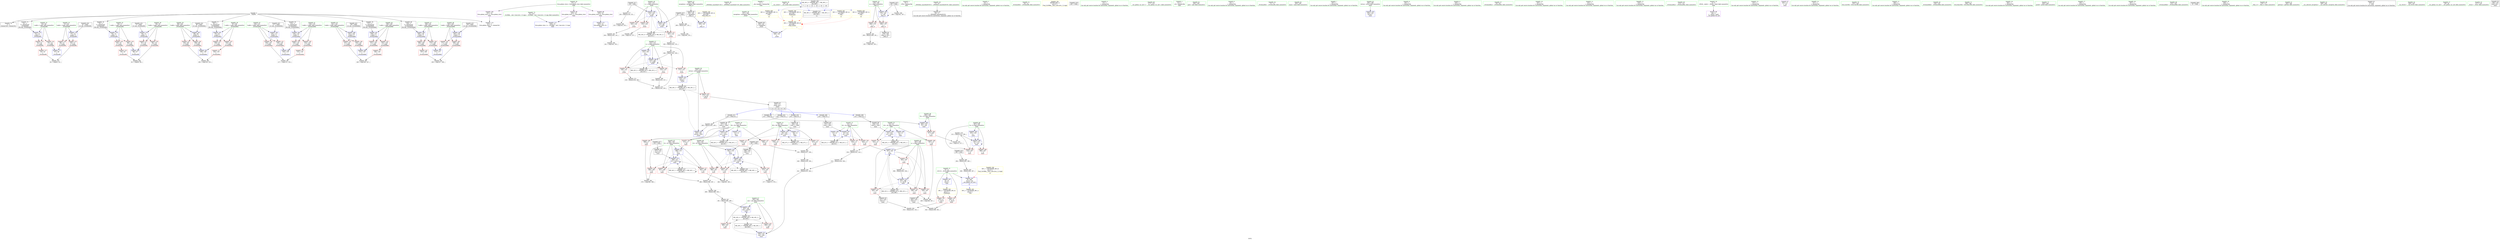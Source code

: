 digraph "SVFG" {
	label="SVFG";

	Node0x55ff04cbbb30 [shape=record,color=grey,label="{NodeID: 0\nNullPtr}"];
	Node0x55ff04cbbb30 -> Node0x55ff04ce1940[style=solid];
	Node0x55ff04cbbb30 -> Node0x55ff04ce1a40[style=solid];
	Node0x55ff04cbbb30 -> Node0x55ff04ce1b10[style=solid];
	Node0x55ff04cbbb30 -> Node0x55ff04ce1be0[style=solid];
	Node0x55ff04cbbb30 -> Node0x55ff04ce1cb0[style=solid];
	Node0x55ff04cbbb30 -> Node0x55ff04ce1d80[style=solid];
	Node0x55ff04cbbb30 -> Node0x55ff04ce1e50[style=solid];
	Node0x55ff04cbbb30 -> Node0x55ff04ce7d10[style=solid];
	Node0x55ff04ceff00 [shape=record,color=grey,label="{NodeID: 277\n230 = Binary(228, 231, )\n}"];
	Node0x55ff04ceff00 -> Node0x55ff04cf1b80[style=solid];
	Node0x55ff04ce2d50 [shape=record,color=blue,label="{NodeID: 194\n200\<--191\n\<--\n_Z4in_cv\n}"];
	Node0x55ff04cdfe80 [shape=record,color=red,label="{NodeID: 111\n376\<--19\n\<--B2\nmain\n}"];
	Node0x55ff04cdfe80 -> Node0x55ff04cf1580[style=solid];
	Node0x55ff04cddfd0 [shape=record,color=green,label="{NodeID: 28\n32\<--33\n_ZNSt8ios_base4InitC1Ev\<--_ZNSt8ios_base4InitC1Ev_field_insensitive\n}"];
	Node0x55ff04cfe0c0 [shape=record,color=black,label="{NodeID: 305\nMR_34V_4 = PHI(MR_34V_6, MR_34V_3, )\npts\{225 \}\n}"];
	Node0x55ff04ce5f50 [shape=record,color=red,label="{NodeID: 139\n172\<--160\n\<--t.addr\n_Z5chmaxRdd\n}"];
	Node0x55ff04ce5f50 -> Node0x55ff04ce2bb0[style=solid];
	Node0x55ff04ce0950 [shape=record,color=green,label="{NodeID: 56\n220\<--221\nretval\<--retval_field_insensitive\n_Z2inv\n}"];
	Node0x55ff04ce0950 -> Node0x55ff04ce6430[style=solid];
	Node0x55ff04ce0950 -> Node0x55ff04ce2fc0[style=solid];
	Node0x55ff04ce0950 -> Node0x55ff04ce3300[style=solid];
	Node0x55ff04d1e160 [shape=record,color=black,label="{NodeID: 416\n329 = PHI(219, )\n}"];
	Node0x55ff04d1e160 -> Node0x55ff04ce27a0[style=solid];
	Node0x55ff04ce7610 [shape=record,color=blue,label="{NodeID: 167\n9\<--10\n_ZL1G\<--\nGlob }"];
	Node0x55ff04ce7610 -> Node0x55ff04d06830[style=dashed];
	Node0x55ff04ce21f0 [shape=record,color=black,label="{NodeID: 84\n200\<--195\n\<--exception\n_Z4in_cv\n}"];
	Node0x55ff04ce21f0 -> Node0x55ff04ce2d50[style=solid];
	Node0x55ff04cda880 [shape=record,color=green,label="{NodeID: 1\n7\<--1\n__dso_handle\<--dummyObj\nGlob }"];
	Node0x55ff04cf0080 [shape=record,color=grey,label="{NodeID: 278\n315 = Binary(314, 260, )\n}"];
	Node0x55ff04cf0080 -> Node0x55ff04ce3710[style=solid];
	Node0x55ff04cf0080 -> Node0x55ff04cf1700[style=solid];
	Node0x55ff04ce2e20 [shape=record,color=blue,label="{NodeID: 195\n222\<--193\nx\<--\n_Z2inv\n}"];
	Node0x55ff04ce2e20 -> Node0x55ff04ce6500[style=dashed];
	Node0x55ff04ce2e20 -> Node0x55ff04ce65d0[style=dashed];
	Node0x55ff04ce2e20 -> Node0x55ff04ce3160[style=dashed];
	Node0x55ff04ce2e20 -> Node0x55ff04cfdbc0[style=dashed];
	Node0x55ff04cdff50 [shape=record,color=red,label="{NodeID: 112\n379\<--19\n\<--B2\nmain\n}"];
	Node0x55ff04cdff50 -> Node0x55ff04ceaf70[style=solid];
	Node0x55ff04cde0d0 [shape=record,color=green,label="{NodeID: 29\n38\<--39\n__cxa_atexit\<--__cxa_atexit_field_insensitive\n}"];
	Node0x55ff04cfe5c0 [shape=record,color=black,label="{NodeID: 306\nMR_36V_4 = PHI(MR_36V_1, MR_36V_2, )\npts\{248 \}\n|{<s0>7|<s1>12|<s2>13|<s3>14|<s4>15|<s5>16}}"];
	Node0x55ff04cfe5c0:s0 -> Node0x55ff04cfe5c0[style=dashed,color=blue];
	Node0x55ff04cfe5c0:s1 -> Node0x55ff04d016c0[style=dashed,color=blue];
	Node0x55ff04cfe5c0:s2 -> Node0x55ff04ce9e20[style=dashed,color=blue];
	Node0x55ff04cfe5c0:s3 -> Node0x55ff04ce9f80[style=dashed,color=blue];
	Node0x55ff04cfe5c0:s4 -> Node0x55ff04cea240[style=dashed,color=blue];
	Node0x55ff04cfe5c0:s5 -> Node0x55ff04d016c0[style=dashed,color=blue];
	Node0x55ff04ce6020 [shape=record,color=red,label="{NodeID: 140\n168\<--162\n\<--f.addr\n_Z5chmaxRdd\n}"];
	Node0x55ff04ce6020 -> Node0x55ff04cf0c80[style=solid];
	Node0x55ff04ce0a20 [shape=record,color=green,label="{NodeID: 57\n222\<--223\nx\<--x_field_insensitive\n_Z2inv\n}"];
	Node0x55ff04ce0a20 -> Node0x55ff04ce6500[style=solid];
	Node0x55ff04ce0a20 -> Node0x55ff04ce65d0[style=solid];
	Node0x55ff04ce0a20 -> Node0x55ff04ce66a0[style=solid];
	Node0x55ff04ce0a20 -> Node0x55ff04ce2e20[style=solid];
	Node0x55ff04ce0a20 -> Node0x55ff04ce3160[style=solid];
	Node0x55ff04d1e2a0 [shape=record,color=black,label="{NodeID: 417\n354 = PHI()\n}"];
	Node0x55ff04d1e2a0 -> Node0x55ff04ce2940[style=solid];
	Node0x55ff04ce7710 [shape=record,color=blue,label="{NodeID: 168\n12\<--13\nA1\<--\nGlob }"];
	Node0x55ff04ce7710 -> Node0x55ff04d006d0[style=dashed];
	Node0x55ff04ce22c0 [shape=record,color=black,label="{NodeID: 85\n178\<--208\n_Z4in_cv_ret\<--\n_Z4in_cv\n}"];
	Node0x55ff04cceb90 [shape=record,color=green,label="{NodeID: 2\n8\<--1\n_ZTIi\<--dummyObj\nGlob }"];
	Node0x55ff04cf0200 [shape=record,color=grey,label="{NodeID: 279\n388 = Binary(386, 387, )\n}"];
	Node0x55ff04cf0200 -> Node0x55ff04ce4080[style=solid];
	Node0x55ff04ce2ef0 [shape=record,color=blue,label="{NodeID: 196\n224\<--228\nc\<--call\n_Z2inv\n}"];
	Node0x55ff04ce2ef0 -> Node0x55ff04ce6770[style=dashed];
	Node0x55ff04ce2ef0 -> Node0x55ff04ce6840[style=dashed];
	Node0x55ff04ce2ef0 -> Node0x55ff04ce6910[style=dashed];
	Node0x55ff04ce2ef0 -> Node0x55ff04ce2ef0[style=dashed];
	Node0x55ff04ce2ef0 -> Node0x55ff04ce3230[style=dashed];
	Node0x55ff04ce2ef0 -> Node0x55ff04cfe0c0[style=dashed];
	Node0x55ff04ce0020 [shape=record,color=red,label="{NodeID: 113\n61\<--55\n\<--t.addr\n_Z5chminRii\n}"];
	Node0x55ff04ce0020 -> Node0x55ff04ce4d70[style=solid];
	Node0x55ff04cde1d0 [shape=record,color=green,label="{NodeID: 30\n37\<--43\n_ZNSt8ios_base4InitD1Ev\<--_ZNSt8ios_base4InitD1Ev_field_insensitive\n}"];
	Node0x55ff04cde1d0 -> Node0x55ff04ce2020[style=solid];
	Node0x55ff04ce60f0 [shape=record,color=red,label="{NodeID: 141\n171\<--162\n\<--f.addr\n_Z5chmaxRdd\n}"];
	Node0x55ff04ce60f0 -> Node0x55ff04ce2bb0[style=solid];
	Node0x55ff04ce0af0 [shape=record,color=green,label="{NodeID: 58\n224\<--225\nc\<--c_field_insensitive\n_Z2inv\n}"];
	Node0x55ff04ce0af0 -> Node0x55ff04ce6770[style=solid];
	Node0x55ff04ce0af0 -> Node0x55ff04ce6840[style=solid];
	Node0x55ff04ce0af0 -> Node0x55ff04ce6910[style=solid];
	Node0x55ff04ce0af0 -> Node0x55ff04ce2ef0[style=solid];
	Node0x55ff04ce0af0 -> Node0x55ff04ce3230[style=solid];
	Node0x55ff04d1e370 [shape=record,color=black,label="{NodeID: 418\n363 = PHI()\n}"];
	Node0x55ff04d1e370 -> Node0x55ff04ce2ae0[style=solid];
	Node0x55ff04ce7810 [shape=record,color=blue,label="{NodeID: 169\n15\<--13\nA2\<--\nGlob }"];
	Node0x55ff04ce7810 -> Node0x55ff04d007c0[style=dashed];
	Node0x55ff04ce2390 [shape=record,color=black,label="{NodeID: 86\n249\<--247\n\<--exception\n_Z2inv\n}"];
	Node0x55ff04ce2390 -> Node0x55ff04ce3090[style=solid];
	Node0x55ff04cce2c0 [shape=record,color=green,label="{NodeID: 3\n10\<--1\n\<--dummyObj\nCan only get source location for instruction, argument, global var or function.}"];
	Node0x55ff04cf0380 [shape=record,color=grey,label="{NodeID: 280\n284 = Binary(285, 280, )\n}"];
	Node0x55ff04cf0380 -> Node0x55ff04cf0680[style=solid];
	Node0x55ff04ce2fc0 [shape=record,color=blue,label="{NodeID: 197\n220\<--240\nretval\<--sub3\n_Z2inv\n}"];
	Node0x55ff04ce2fc0 -> Node0x55ff04cfd6c0[style=dashed];
	Node0x55ff04ce00f0 [shape=record,color=red,label="{NodeID: 114\n67\<--55\n\<--t.addr\n_Z5chminRii\n}"];
	Node0x55ff04ce00f0 -> Node0x55ff04ce7fb0[style=solid];
	Node0x55ff04cde2d0 [shape=record,color=green,label="{NodeID: 31\n50\<--51\n_Z5chminRii\<--_Z5chminRii_field_insensitive\n}"];
	Node0x55ff04ce9260 [shape=record,color=yellow,style=double,label="{NodeID: 391\nRETMU(38V_2)\npts\{11 \}\nFun[_GLOBAL__sub_I_hos.lyric_2_0.cpp]}"];
	Node0x55ff04ce61c0 [shape=record,color=red,label="{NodeID: 142\n167\<--166\n\<--\n_Z5chmaxRdd\n}"];
	Node0x55ff04ce61c0 -> Node0x55ff04cf0c80[style=solid];
	Node0x55ff04ce0bc0 [shape=record,color=green,label="{NodeID: 59\n247\<--248\nexception\<--exception_field_insensitive\n_Z2inv\n}"];
	Node0x55ff04ce0bc0 -> Node0x55ff04ce2390[style=solid];
	Node0x55ff04d1e440 [shape=record,color=black,label="{NodeID: 419\n402 = PHI()\n}"];
	Node0x55ff04ce7910 [shape=record,color=blue,label="{NodeID: 170\n17\<--13\nB1\<--\nGlob }"];
	Node0x55ff04ce7910 -> Node0x55ff04d00cc0[style=dashed];
	Node0x55ff04ce2460 [shape=record,color=black,label="{NodeID: 87\n219\<--275\n_Z2inv_ret\<--\n_Z2inv\n|{<s0>7|<s1>12|<s2>13|<s3>14|<s4>15|<s5>16}}"];
	Node0x55ff04ce2460:s0 -> Node0x55ff04d1dce0[style=solid,color=blue];
	Node0x55ff04ce2460:s1 -> Node0x55ff04d1d6b0[style=solid,color=blue];
	Node0x55ff04ce2460:s2 -> Node0x55ff04d1d8a0[style=solid,color=blue];
	Node0x55ff04ce2460:s3 -> Node0x55ff04d1d9a0[style=solid,color=blue];
	Node0x55ff04ce2460:s4 -> Node0x55ff04d1dff0[style=solid,color=blue];
	Node0x55ff04ce2460:s5 -> Node0x55ff04d1e160[style=solid,color=blue];
	Node0x55ff04cd3340 [shape=record,color=green,label="{NodeID: 4\n13\<--1\n\<--dummyObj\nCan only get source location for instruction, argument, global var or function.}"];
	Node0x55ff04cf0500 [shape=record,color=grey,label="{NodeID: 281\n362 = Binary(360, 361, )\n}"];
	Node0x55ff04ce3090 [shape=record,color=blue,label="{NodeID: 198\n249\<--191\n\<--\n_Z2inv\n}"];
	Node0x55ff04ce4bd0 [shape=record,color=red,label="{NodeID: 115\n63\<--57\n\<--f.addr\n_Z5chminRii\n}"];
	Node0x55ff04ce4bd0 -> Node0x55ff04cf0e00[style=solid];
	Node0x55ff04cde3d0 [shape=record,color=green,label="{NodeID: 32\n55\<--56\nt.addr\<--t.addr_field_insensitive\n_Z5chminRii\n}"];
	Node0x55ff04cde3d0 -> Node0x55ff04ce0020[style=solid];
	Node0x55ff04cde3d0 -> Node0x55ff04ce00f0[style=solid];
	Node0x55ff04cde3d0 -> Node0x55ff04ce7e10[style=solid];
	Node0x55ff04ce6290 [shape=record,color=red,label="{NodeID: 143\n189\<--179\n\<--c\n_Z4in_cv\n}"];
	Node0x55ff04ce6290 -> Node0x55ff04cf0800[style=solid];
	Node0x55ff04ce0c90 [shape=record,color=green,label="{NodeID: 60\n277\<--278\n__cxx_global_var_init.1\<--__cxx_global_var_init.1_field_insensitive\n}"];
	Node0x55ff04d1e510 [shape=record,color=black,label="{NodeID: 420\n54 = PHI()\n1st arg _Z5chminRii }"];
	Node0x55ff04d1e510 -> Node0x55ff04ce7ee0[style=solid];
	Node0x55ff04ce7a10 [shape=record,color=blue,label="{NodeID: 171\n19\<--13\nB2\<--\nGlob }"];
	Node0x55ff04ce7a10 -> Node0x55ff04d011c0[style=dashed];
	Node0x55ff04ce2530 [shape=record,color=black,label="{NodeID: 88\n321\<--320\nconv\<--call1\nmain\n}"];
	Node0x55ff04ce2530 -> Node0x55ff04ce37e0[style=solid];
	Node0x55ff04cd33d0 [shape=record,color=green,label="{NodeID: 5\n21\<--1\n.str\<--dummyObj\nGlob }"];
	Node0x55ff04cf0680 [shape=record,color=grey,label="{NodeID: 282\n286 = Binary(284, 287, )\n}"];
	Node0x55ff04cf0680 -> Node0x55ff04ce33d0[style=solid];
	Node0x55ff04ce3160 [shape=record,color=blue,label="{NodeID: 199\n222\<--264\nx\<--add8\n_Z2inv\n}"];
	Node0x55ff04ce3160 -> Node0x55ff04ce6500[style=dashed];
	Node0x55ff04ce3160 -> Node0x55ff04ce65d0[style=dashed];
	Node0x55ff04ce3160 -> Node0x55ff04ce66a0[style=dashed];
	Node0x55ff04ce3160 -> Node0x55ff04ce3160[style=dashed];
	Node0x55ff04ce3160 -> Node0x55ff04cfdbc0[style=dashed];
	Node0x55ff04ce4ca0 [shape=record,color=red,label="{NodeID: 116\n66\<--57\n\<--f.addr\n_Z5chminRii\n}"];
	Node0x55ff04ce4ca0 -> Node0x55ff04ce7fb0[style=solid];
	Node0x55ff04cde4a0 [shape=record,color=green,label="{NodeID: 33\n57\<--58\nf.addr\<--f.addr_field_insensitive\n_Z5chminRii\n}"];
	Node0x55ff04cde4a0 -> Node0x55ff04ce4bd0[style=solid];
	Node0x55ff04cde4a0 -> Node0x55ff04ce4ca0[style=solid];
	Node0x55ff04cde4a0 -> Node0x55ff04ce7ee0[style=solid];
	Node0x55ff04ce6360 [shape=record,color=red,label="{NodeID: 144\n208\<--179\n\<--c\n_Z4in_cv\n}"];
	Node0x55ff04ce6360 -> Node0x55ff04ce22c0[style=solid];
	Node0x55ff04ce0d90 [shape=record,color=green,label="{NodeID: 61\n282\<--283\nsqrt\<--sqrt_field_insensitive\n}"];
	Node0x55ff04d1e610 [shape=record,color=black,label="{NodeID: 421\n138 = PHI()\n1st arg _Z5chminRdd }"];
	Node0x55ff04d1e610 -> Node0x55ff04ce88a0[style=solid];
	Node0x55ff04ce7b10 [shape=record,color=blue,label="{NodeID: 172\n419\<--24\nllvm.global_ctors_0\<--\nGlob }"];
	Node0x55ff04ce2600 [shape=record,color=black,label="{NodeID: 89\n324\<--323\nconv3\<--call2\nmain\n}"];
	Node0x55ff04ce2600 -> Node0x55ff04ce38b0[style=solid];
	Node0x55ff04ccf110 [shape=record,color=green,label="{NodeID: 6\n24\<--1\n\<--dummyObj\nCan only get source location for instruction, argument, global var or function.}"];
	Node0x55ff04cf0800 [shape=record,color=grey,label="{NodeID: 283\n190 = Binary(189, 191, )\n}"];
	Node0x55ff04cf0800 -> Node0x55ff04cf2180[style=solid];
	Node0x55ff04ce3230 [shape=record,color=blue,label="{NodeID: 200\n224\<--267\nc\<--call9\n_Z2inv\n}"];
	Node0x55ff04ce3230 -> Node0x55ff04ce6910[style=dashed];
	Node0x55ff04ce3230 -> Node0x55ff04ce3230[style=dashed];
	Node0x55ff04ce3230 -> Node0x55ff04cfe0c0[style=dashed];
	Node0x55ff04ce4d70 [shape=record,color=red,label="{NodeID: 117\n62\<--61\n\<--\n_Z5chminRii\n}"];
	Node0x55ff04ce4d70 -> Node0x55ff04cf0e00[style=solid];
	Node0x55ff04cde570 [shape=record,color=green,label="{NodeID: 34\n71\<--72\n_Z5chmaxRii\<--_Z5chmaxRii_field_insensitive\n}"];
	Node0x55ff04d006d0 [shape=record,color=black,label="{NodeID: 311\nMR_41V_2 = PHI(MR_41V_3, MR_41V_1, )\npts\{14 \}\n}"];
	Node0x55ff04d006d0 -> Node0x55ff04ce37e0[style=dashed];
	Node0x55ff04ce6430 [shape=record,color=red,label="{NodeID: 145\n275\<--220\n\<--retval\n_Z2inv\n}"];
	Node0x55ff04ce6430 -> Node0x55ff04ce2460[style=solid];
	Node0x55ff04ce0e90 [shape=record,color=green,label="{NodeID: 62\n292\<--293\nmain\<--main_field_insensitive\n}"];
	Node0x55ff04d1e830 [shape=record,color=black,label="{NodeID: 422\n159 = PHI()\n1st arg _Z5chmaxRdd }"];
	Node0x55ff04d1e830 -> Node0x55ff04ce8b10[style=solid];
	Node0x55ff04ce7c10 [shape=record,color=blue,label="{NodeID: 173\n420\<--25\nllvm.global_ctors_1\<--_GLOBAL__sub_I_hos.lyric_2_0.cpp\nGlob }"];
	Node0x55ff04ce26d0 [shape=record,color=black,label="{NodeID: 90\n327\<--326\nconv5\<--call4\nmain\n}"];
	Node0x55ff04ce26d0 -> Node0x55ff04ce3980[style=solid];
	Node0x55ff04ccf1a0 [shape=record,color=green,label="{NodeID: 7\n187\<--1\n\<--dummyObj\nCan only get source location for instruction, argument, global var or function.}"];
	Node0x55ff04cf0980 [shape=record,color=grey,label="{NodeID: 284\n245 = cmp(244, 193, )\n}"];
	Node0x55ff04ce3300 [shape=record,color=blue,label="{NodeID: 201\n220\<--272\nretval\<--\n_Z2inv\n}"];
	Node0x55ff04ce3300 -> Node0x55ff04cfd6c0[style=dashed];
	Node0x55ff04ce4e40 [shape=record,color=red,label="{NodeID: 118\n82\<--76\n\<--t.addr\n_Z5chmaxRii\n}"];
	Node0x55ff04ce4e40 -> Node0x55ff04ce5180[style=solid];
	Node0x55ff04cde670 [shape=record,color=green,label="{NodeID: 35\n76\<--77\nt.addr\<--t.addr_field_insensitive\n_Z5chmaxRii\n}"];
	Node0x55ff04cde670 -> Node0x55ff04ce4e40[style=solid];
	Node0x55ff04cde670 -> Node0x55ff04ce4f10[style=solid];
	Node0x55ff04cde670 -> Node0x55ff04ce8080[style=solid];
	Node0x55ff04d007c0 [shape=record,color=black,label="{NodeID: 312\nMR_43V_2 = PHI(MR_43V_3, MR_43V_1, )\npts\{16 \}\n}"];
	Node0x55ff04d007c0 -> Node0x55ff04ce38b0[style=dashed];
	Node0x55ff04ce6500 [shape=record,color=red,label="{NodeID: 146\n255\<--222\n\<--x\n_Z2inv\n}"];
	Node0x55ff04ce6500 -> Node0x55ff04ce4200[style=solid];
	Node0x55ff04ce0f90 [shape=record,color=green,label="{NodeID: 63\n295\<--296\nretval\<--retval_field_insensitive\nmain\n}"];
	Node0x55ff04ce0f90 -> Node0x55ff04ce34a0[style=solid];
	Node0x55ff04d1e900 [shape=record,color=black,label="{NodeID: 423\n117 = PHI()\n1st arg _Z5chmaxRxx }"];
	Node0x55ff04d1e900 -> Node0x55ff04ce8630[style=solid];
	Node0x55ff04ce7d10 [shape=record,color=blue, style = dotted,label="{NodeID: 174\n421\<--3\nllvm.global_ctors_2\<--dummyVal\nGlob }"];
	Node0x55ff04ce27a0 [shape=record,color=black,label="{NodeID: 91\n330\<--329\nconv7\<--call6\nmain\n}"];
	Node0x55ff04ce27a0 -> Node0x55ff04ce3a50[style=solid];
	Node0x55ff04cdca40 [shape=record,color=green,label="{NodeID: 8\n191\<--1\n\<--dummyObj\nCan only get source location for instruction, argument, global var or function.}"];
	Node0x55ff04cf0b00 [shape=record,color=grey,label="{NodeID: 285\n148 = cmp(146, 147, )\n}"];
	Node0x55ff04ce33d0 [shape=record,color=blue,label="{NodeID: 202\n9\<--286\n_ZL1G\<--div\n__cxx_global_var_init.1\n|{<s0>21}}"];
	Node0x55ff04ce33d0:s0 -> Node0x55ff04cea500[style=dashed,color=blue];
	Node0x55ff04ce4f10 [shape=record,color=red,label="{NodeID: 119\n88\<--76\n\<--t.addr\n_Z5chmaxRii\n}"];
	Node0x55ff04ce4f10 -> Node0x55ff04ce8220[style=solid];
	Node0x55ff04cde740 [shape=record,color=green,label="{NodeID: 36\n78\<--79\nf.addr\<--f.addr_field_insensitive\n_Z5chmaxRii\n}"];
	Node0x55ff04cde740 -> Node0x55ff04ce4fe0[style=solid];
	Node0x55ff04cde740 -> Node0x55ff04ce50b0[style=solid];
	Node0x55ff04cde740 -> Node0x55ff04ce8150[style=solid];
	Node0x55ff04d00cc0 [shape=record,color=black,label="{NodeID: 313\nMR_45V_2 = PHI(MR_45V_3, MR_45V_1, )\npts\{18 \}\n}"];
	Node0x55ff04d00cc0 -> Node0x55ff04ce3980[style=dashed];
	Node0x55ff04ce65d0 [shape=record,color=red,label="{NodeID: 147\n258\<--222\n\<--x\n_Z2inv\n}"];
	Node0x55ff04ce65d0 -> Node0x55ff04ce4800[style=solid];
	Node0x55ff04ce1060 [shape=record,color=green,label="{NodeID: 64\n297\<--298\na\<--a_field_insensitive\nmain\n}"];
	Node0x55ff04ce1060 -> Node0x55ff04ce69e0[style=solid];
	Node0x55ff04ce1060 -> Node0x55ff04ce6ab0[style=solid];
	Node0x55ff04ce1060 -> Node0x55ff04ce6b80[style=solid];
	Node0x55ff04ce1060 -> Node0x55ff04ce6c50[style=solid];
	Node0x55ff04ce1060 -> Node0x55ff04ceac30[style=solid];
	Node0x55ff04ce1060 -> Node0x55ff04ceb110[style=solid];
	Node0x55ff04d1ea00 [shape=record,color=black,label="{NodeID: 424\n96 = PHI()\n1st arg _Z5chminRxx }"];
	Node0x55ff04d1ea00 -> Node0x55ff04ce83c0[style=solid];
	Node0x55ff04ce7e10 [shape=record,color=blue,label="{NodeID: 175\n55\<--53\nt.addr\<--t\n_Z5chminRii\n}"];
	Node0x55ff04ce7e10 -> Node0x55ff04ce0020[style=dashed];
	Node0x55ff04ce7e10 -> Node0x55ff04ce00f0[style=dashed];
	Node0x55ff04ce2870 [shape=record,color=black,label="{NodeID: 92\n351\<--350\nconv13\<--\nmain\n}"];
	Node0x55ff04ce2870 -> Node0x55ff04ce3c00[style=solid];
	Node0x55ff04cdcad0 [shape=record,color=green,label="{NodeID: 9\n193\<--1\n\<--dummyObj\nCan only get source location for instruction, argument, global var or function.}"];
	Node0x55ff04cf0c80 [shape=record,color=grey,label="{NodeID: 286\n169 = cmp(167, 168, )\n}"];
	Node0x55ff04ce34a0 [shape=record,color=blue,label="{NodeID: 203\n295\<--193\nretval\<--\nmain\n}"];
	Node0x55ff04ce4fe0 [shape=record,color=red,label="{NodeID: 120\n84\<--78\n\<--f.addr\n_Z5chmaxRii\n}"];
	Node0x55ff04ce4fe0 -> Node0x55ff04cf0f80[style=solid];
	Node0x55ff04cde810 [shape=record,color=green,label="{NodeID: 37\n92\<--93\n_Z5chminRxx\<--_Z5chminRxx_field_insensitive\n}"];
	Node0x55ff04d011c0 [shape=record,color=black,label="{NodeID: 314\nMR_47V_2 = PHI(MR_47V_3, MR_47V_1, )\npts\{20 \}\n}"];
	Node0x55ff04d011c0 -> Node0x55ff04ce3a50[style=dashed];
	Node0x55ff04ce66a0 [shape=record,color=red,label="{NodeID: 148\n272\<--222\n\<--x\n_Z2inv\n}"];
	Node0x55ff04ce66a0 -> Node0x55ff04ce3300[style=solid];
	Node0x55ff04ce1130 [shape=record,color=green,label="{NodeID: 65\n299\<--300\nb1\<--b1_field_insensitive\nmain\n}"];
	Node0x55ff04ce1130 -> Node0x55ff04ce6d20[style=solid];
	Node0x55ff04ce1130 -> Node0x55ff04ce6df0[style=solid];
	Node0x55ff04ce1130 -> Node0x55ff04ce6ec0[style=solid];
	Node0x55ff04ce1130 -> Node0x55ff04cead00[style=solid];
	Node0x55ff04ce1130 -> Node0x55ff04ceaea0[style=solid];
	Node0x55ff04d1eb00 [shape=record,color=black,label="{NodeID: 425\n75 = PHI()\n1st arg _Z5chmaxRii }"];
	Node0x55ff04d1eb00 -> Node0x55ff04ce8150[style=solid];
	Node0x55ff04ce7ee0 [shape=record,color=blue,label="{NodeID: 176\n57\<--54\nf.addr\<--f\n_Z5chminRii\n}"];
	Node0x55ff04ce7ee0 -> Node0x55ff04ce4bd0[style=dashed];
	Node0x55ff04ce7ee0 -> Node0x55ff04ce4ca0[style=dashed];
	Node0x55ff04ce2940 [shape=record,color=black,label="{NodeID: 93\n357\<--354\nconv14\<--\nmain\n}"];
	Node0x55ff04ce2940 -> Node0x55ff04cead00[style=solid];
	Node0x55ff04cdcb60 [shape=record,color=green,label="{NodeID: 10\n197\<--1\n\<--dummyObj\nCan only get source location for instruction, argument, global var or function.}"];
	Node0x55ff04cf0e00 [shape=record,color=grey,label="{NodeID: 287\n64 = cmp(62, 63, )\n}"];
	Node0x55ff04ce3570 [shape=record,color=blue,label="{NodeID: 204\n305\<--310\nTC\<--call\nmain\n}"];
	Node0x55ff04ce3570 -> Node0x55ff04ce73a0[style=dashed];
	Node0x55ff04ce50b0 [shape=record,color=red,label="{NodeID: 121\n87\<--78\n\<--f.addr\n_Z5chmaxRii\n}"];
	Node0x55ff04ce50b0 -> Node0x55ff04ce8220[style=solid];
	Node0x55ff04cde910 [shape=record,color=green,label="{NodeID: 38\n97\<--98\nt.addr\<--t.addr_field_insensitive\n_Z5chminRxx\n}"];
	Node0x55ff04cde910 -> Node0x55ff04ce5250[style=solid];
	Node0x55ff04cde910 -> Node0x55ff04ce5320[style=solid];
	Node0x55ff04cde910 -> Node0x55ff04ce82f0[style=solid];
	Node0x55ff04d016c0 [shape=record,color=black,label="{NodeID: 315\nMR_36V_3 = PHI(MR_36V_7, MR_36V_2, )\npts\{248 \}\n|{<s0>13}}"];
	Node0x55ff04d016c0:s0 -> Node0x55ff04d05da0[style=dashed,color=red];
	Node0x55ff04ce6770 [shape=record,color=red,label="{NodeID: 149\n235\<--224\n\<--c\n_Z2inv\n}"];
	Node0x55ff04ce6770 -> Node0x55ff04cf1a00[style=solid];
	Node0x55ff04ce1200 [shape=record,color=green,label="{NodeID: 66\n301\<--302\nb2\<--b2_field_insensitive\nmain\n}"];
	Node0x55ff04ce1200 -> Node0x55ff04ce6f90[style=solid];
	Node0x55ff04ce1200 -> Node0x55ff04ce7060[style=solid];
	Node0x55ff04ce1200 -> Node0x55ff04ce7130[style=solid];
	Node0x55ff04ce1200 -> Node0x55ff04ceadd0[style=solid];
	Node0x55ff04ce1200 -> Node0x55ff04ceaf70[style=solid];
	Node0x55ff04d06830 [shape=record,color=yellow,style=double,label="{NodeID: 343\n38V_1 = ENCHI(MR_38V_0)\npts\{11 \}\nFun[main]}"];
	Node0x55ff04d06830 -> Node0x55ff04cdf660[style=dashed];
	Node0x55ff04d06830 -> Node0x55ff04cdf730[style=dashed];
	Node0x55ff04ced570 [shape=record,color=grey,label="{NodeID: 260\n240 = Binary(193, 239, )\n}"];
	Node0x55ff04ced570 -> Node0x55ff04ce2fc0[style=solid];
	Node0x55ff04ce7fb0 [shape=record,color=blue,label="{NodeID: 177\n67\<--66\n\<--\n_Z5chminRii\n}"];
	Node0x55ff04ce2a10 [shape=record,color=black,label="{NodeID: 94\n360\<--359\nconv15\<--\nmain\n}"];
	Node0x55ff04ce2a10 -> Node0x55ff04cf0500[style=solid];
	Node0x55ff04cdd430 [shape=record,color=green,label="{NodeID: 11\n231\<--1\n\<--dummyObj\nCan only get source location for instruction, argument, global var or function.}"];
	Node0x55ff04cf0f80 [shape=record,color=grey,label="{NodeID: 288\n85 = cmp(83, 84, )\n}"];
	Node0x55ff04ce3640 [shape=record,color=blue,label="{NodeID: 205\n307\<--193\ntc\<--\nmain\n}"];
	Node0x55ff04ce3640 -> Node0x55ff04ce7470[style=dashed];
	Node0x55ff04ce3640 -> Node0x55ff04ce3710[style=dashed];
	Node0x55ff04ce5180 [shape=record,color=red,label="{NodeID: 122\n83\<--82\n\<--\n_Z5chmaxRii\n}"];
	Node0x55ff04ce5180 -> Node0x55ff04cf0f80[style=solid];
	Node0x55ff04cde9e0 [shape=record,color=green,label="{NodeID: 39\n99\<--100\nf.addr\<--f.addr_field_insensitive\n_Z5chminRxx\n}"];
	Node0x55ff04cde9e0 -> Node0x55ff04ce53f0[style=solid];
	Node0x55ff04cde9e0 -> Node0x55ff04ce54c0[style=solid];
	Node0x55ff04cde9e0 -> Node0x55ff04ce83c0[style=solid];
	Node0x55ff04d01bc0 [shape=record,color=black,label="{NodeID: 316\nMR_52V_2 = PHI(MR_52V_4, MR_52V_1, )\npts\{298 \}\n}"];
	Node0x55ff04d01bc0 -> Node0x55ff04ceac30[style=dashed];
	Node0x55ff04ce6840 [shape=record,color=red,label="{NodeID: 150\n243\<--224\n\<--c\n_Z2inv\n}"];
	Node0x55ff04ce6840 -> Node0x55ff04ced6f0[style=solid];
	Node0x55ff04ce12d0 [shape=record,color=green,label="{NodeID: 67\n303\<--304\nans\<--ans_field_insensitive\nmain\n}"];
	Node0x55ff04ce12d0 -> Node0x55ff04ce7200[style=solid];
	Node0x55ff04ce12d0 -> Node0x55ff04ce72d0[style=solid];
	Node0x55ff04ce12d0 -> Node0x55ff04ce3b20[style=solid];
	Node0x55ff04ce12d0 -> Node0x55ff04ceb040[style=solid];
	Node0x55ff04ced6f0 [shape=record,color=grey,label="{NodeID: 261\n244 = Binary(243, 191, )\n}"];
	Node0x55ff04ced6f0 -> Node0x55ff04cf0980[style=solid];
	Node0x55ff04ce8080 [shape=record,color=blue,label="{NodeID: 178\n76\<--74\nt.addr\<--t\n_Z5chmaxRii\n}"];
	Node0x55ff04ce8080 -> Node0x55ff04ce4e40[style=dashed];
	Node0x55ff04ce8080 -> Node0x55ff04ce4f10[style=dashed];
	Node0x55ff04ce2ae0 [shape=record,color=black,label="{NodeID: 95\n366\<--363\nconv17\<--\nmain\n}"];
	Node0x55ff04ce2ae0 -> Node0x55ff04ceadd0[style=solid];
	Node0x55ff04cdd4c0 [shape=record,color=green,label="{NodeID: 12\n233\<--1\n\<--dummyObj\nCan only get source location for instruction, argument, global var or function.}"];
	Node0x55ff04cf1100 [shape=record,color=grey,label="{NodeID: 289\n348 = cmp(346, 347, )\n}"];
	Node0x55ff04ce3710 [shape=record,color=blue,label="{NodeID: 206\n307\<--315\ntc\<--inc\nmain\n}"];
	Node0x55ff04ce3710 -> Node0x55ff04ce7470[style=dashed];
	Node0x55ff04ce3710 -> Node0x55ff04ce7540[style=dashed];
	Node0x55ff04ce3710 -> Node0x55ff04ce3710[style=dashed];
	Node0x55ff04ce5250 [shape=record,color=red,label="{NodeID: 123\n103\<--97\n\<--t.addr\n_Z5chminRxx\n}"];
	Node0x55ff04ce5250 -> Node0x55ff04ce5590[style=solid];
	Node0x55ff04cdeab0 [shape=record,color=green,label="{NodeID: 40\n113\<--114\n_Z5chmaxRxx\<--_Z5chmaxRxx_field_insensitive\n}"];
	Node0x55ff04ce9e20 [shape=record,color=yellow,style=double,label="{NodeID: 400\n36V_4 = CSCHI(MR_36V_3)\npts\{248 \}\nCS[]|{<s0>14}}"];
	Node0x55ff04ce9e20:s0 -> Node0x55ff04d05da0[style=dashed,color=red];
	Node0x55ff04d020c0 [shape=record,color=black,label="{NodeID: 317\nMR_54V_2 = PHI(MR_54V_3, MR_54V_1, )\npts\{300 \}\n}"];
	Node0x55ff04d020c0 -> Node0x55ff04cead00[style=dashed];
	Node0x55ff04d020c0 -> Node0x55ff04d020c0[style=dashed];
	Node0x55ff04ce6910 [shape=record,color=red,label="{NodeID: 151\n262\<--224\n\<--c\n_Z2inv\n}"];
	Node0x55ff04ce6910 -> Node0x55ff04ce4b00[style=solid];
	Node0x55ff04ce13a0 [shape=record,color=green,label="{NodeID: 68\n305\<--306\nTC\<--TC_field_insensitive\nmain\n}"];
	Node0x55ff04ce13a0 -> Node0x55ff04ce73a0[style=solid];
	Node0x55ff04ce13a0 -> Node0x55ff04ce3570[style=solid];
	Node0x55ff04ced870 [shape=record,color=grey,label="{NodeID: 262\n339 = Binary(337, 338, )\n}"];
	Node0x55ff04ced870 -> Node0x55ff04cedb70[style=solid];
	Node0x55ff04ce8150 [shape=record,color=blue,label="{NodeID: 179\n78\<--75\nf.addr\<--f\n_Z5chmaxRii\n}"];
	Node0x55ff04ce8150 -> Node0x55ff04ce4fe0[style=dashed];
	Node0x55ff04ce8150 -> Node0x55ff04ce50b0[style=dashed];
	Node0x55ff04cdf1c0 [shape=record,color=purple,label="{NodeID: 96\n34\<--4\n\<--_ZStL8__ioinit\n__cxx_global_var_init\n}"];
	Node0x55ff04cdd550 [shape=record,color=green,label="{NodeID: 13\n237\<--1\n\<--dummyObj\nCan only get source location for instruction, argument, global var or function.}"];
	Node0x55ff04cf1280 [shape=record,color=grey,label="{NodeID: 290\n106 = cmp(104, 105, )\n}"];
	Node0x55ff04ce37e0 [shape=record,color=blue,label="{NodeID: 207\n12\<--321\nA1\<--conv\nmain\n}"];
	Node0x55ff04ce37e0 -> Node0x55ff04cdf800[style=dashed];
	Node0x55ff04ce37e0 -> Node0x55ff04cdf8d0[style=dashed];
	Node0x55ff04ce37e0 -> Node0x55ff04d006d0[style=dashed];
	Node0x55ff04ce5320 [shape=record,color=red,label="{NodeID: 124\n109\<--97\n\<--t.addr\n_Z5chminRxx\n}"];
	Node0x55ff04ce5320 -> Node0x55ff04ce8490[style=solid];
	Node0x55ff04cdebb0 [shape=record,color=green,label="{NodeID: 41\n118\<--119\nt.addr\<--t.addr_field_insensitive\n_Z5chmaxRxx\n}"];
	Node0x55ff04cdebb0 -> Node0x55ff04ce5660[style=solid];
	Node0x55ff04cdebb0 -> Node0x55ff04ce5730[style=solid];
	Node0x55ff04cdebb0 -> Node0x55ff04ce8560[style=solid];
	Node0x55ff04ce9f80 [shape=record,color=yellow,style=double,label="{NodeID: 401\n36V_5 = CSCHI(MR_36V_4)\npts\{248 \}\nCS[]|{<s0>15}}"];
	Node0x55ff04ce9f80:s0 -> Node0x55ff04d05da0[style=dashed,color=red];
	Node0x55ff04d025c0 [shape=record,color=black,label="{NodeID: 318\nMR_56V_2 = PHI(MR_56V_3, MR_56V_1, )\npts\{302 \}\n}"];
	Node0x55ff04d025c0 -> Node0x55ff04ceadd0[style=dashed];
	Node0x55ff04d025c0 -> Node0x55ff04d025c0[style=dashed];
	Node0x55ff04ce69e0 [shape=record,color=red,label="{NodeID: 152\n346\<--297\n\<--a\nmain\n}"];
	Node0x55ff04ce69e0 -> Node0x55ff04cf1100[style=solid];
	Node0x55ff04ce1470 [shape=record,color=green,label="{NodeID: 69\n307\<--308\ntc\<--tc_field_insensitive\nmain\n}"];
	Node0x55ff04ce1470 -> Node0x55ff04ce7470[style=solid];
	Node0x55ff04ce1470 -> Node0x55ff04ce7540[style=solid];
	Node0x55ff04ce1470 -> Node0x55ff04ce3640[style=solid];
	Node0x55ff04ce1470 -> Node0x55ff04ce3710[style=solid];
	Node0x55ff04ced9f0 [shape=record,color=grey,label="{NodeID: 263\n341 = Binary(335, 340, )\n}"];
	Node0x55ff04ced9f0 -> Node0x55ff04ce3b20[style=solid];
	Node0x55ff04ce8220 [shape=record,color=blue,label="{NodeID: 180\n88\<--87\n\<--\n_Z5chmaxRii\n}"];
	Node0x55ff04cdf290 [shape=record,color=purple,label="{NodeID: 97\n401\<--21\n\<--.str\nmain\n}"];
	Node0x55ff04cdd5e0 [shape=record,color=green,label="{NodeID: 14\n257\<--1\n\<--dummyObj\nCan only get source location for instruction, argument, global var or function.}"];
	Node0x55ff04cf1400 [shape=record,color=grey,label="{NodeID: 291\n127 = cmp(125, 126, )\n}"];
	Node0x55ff04ce38b0 [shape=record,color=blue,label="{NodeID: 208\n15\<--324\nA2\<--conv3\nmain\n}"];
	Node0x55ff04ce38b0 -> Node0x55ff04cdf9a0[style=dashed];
	Node0x55ff04ce38b0 -> Node0x55ff04cdfa70[style=dashed];
	Node0x55ff04ce38b0 -> Node0x55ff04d007c0[style=dashed];
	Node0x55ff04ce53f0 [shape=record,color=red,label="{NodeID: 125\n105\<--99\n\<--f.addr\n_Z5chminRxx\n}"];
	Node0x55ff04ce53f0 -> Node0x55ff04cf1280[style=solid];
	Node0x55ff04cdec80 [shape=record,color=green,label="{NodeID: 42\n120\<--121\nf.addr\<--f.addr_field_insensitive\n_Z5chmaxRxx\n}"];
	Node0x55ff04cdec80 -> Node0x55ff04ce5800[style=solid];
	Node0x55ff04cdec80 -> Node0x55ff04ce58d0[style=solid];
	Node0x55ff04cdec80 -> Node0x55ff04ce8630[style=solid];
	Node0x55ff04d02ac0 [shape=record,color=black,label="{NodeID: 319\nMR_58V_2 = PHI(MR_58V_4, MR_58V_1, )\npts\{304 \}\n}"];
	Node0x55ff04d02ac0 -> Node0x55ff04ce3b20[style=dashed];
	Node0x55ff04ce6ab0 [shape=record,color=red,label="{NodeID: 153\n350\<--297\n\<--a\nmain\n}"];
	Node0x55ff04ce6ab0 -> Node0x55ff04ce2870[style=solid];
	Node0x55ff04ce1540 [shape=record,color=green,label="{NodeID: 70\n355\<--356\nllvm.ceil.f64\<--llvm.ceil.f64_field_insensitive\n}"];
	Node0x55ff04cedb70 [shape=record,color=grey,label="{NodeID: 264\n340 = Binary(339, 336, )\n}"];
	Node0x55ff04cedb70 -> Node0x55ff04ced9f0[style=solid];
	Node0x55ff04ce82f0 [shape=record,color=blue,label="{NodeID: 181\n97\<--95\nt.addr\<--t\n_Z5chminRxx\n}"];
	Node0x55ff04ce82f0 -> Node0x55ff04ce5250[style=dashed];
	Node0x55ff04ce82f0 -> Node0x55ff04ce5320[style=dashed];
	Node0x55ff04cdf360 [shape=record,color=purple,label="{NodeID: 98\n419\<--23\nllvm.global_ctors_0\<--llvm.global_ctors\nGlob }"];
	Node0x55ff04cdf360 -> Node0x55ff04ce7b10[style=solid];
	Node0x55ff04cdd670 [shape=record,color=green,label="{NodeID: 15\n260\<--1\n\<--dummyObj\nCan only get source location for instruction, argument, global var or function.}"];
	Node0x55ff04cf1580 [shape=record,color=grey,label="{NodeID: 292\n377 = cmp(375, 376, )\n}"];
	Node0x55ff04ce3980 [shape=record,color=blue,label="{NodeID: 209\n17\<--327\nB1\<--conv5\nmain\n}"];
	Node0x55ff04ce3980 -> Node0x55ff04cdfb40[style=dashed];
	Node0x55ff04ce3980 -> Node0x55ff04cdfc10[style=dashed];
	Node0x55ff04ce3980 -> Node0x55ff04cdfce0[style=dashed];
	Node0x55ff04ce3980 -> Node0x55ff04d00cc0[style=dashed];
	Node0x55ff04ce54c0 [shape=record,color=red,label="{NodeID: 126\n108\<--99\n\<--f.addr\n_Z5chminRxx\n}"];
	Node0x55ff04ce54c0 -> Node0x55ff04ce8490[style=solid];
	Node0x55ff04cded50 [shape=record,color=green,label="{NodeID: 43\n134\<--135\n_Z5chminRdd\<--_Z5chminRdd_field_insensitive\n}"];
	Node0x55ff04cea240 [shape=record,color=yellow,style=double,label="{NodeID: 403\n36V_6 = CSCHI(MR_36V_5)\npts\{248 \}\nCS[]|{<s0>16}}"];
	Node0x55ff04cea240:s0 -> Node0x55ff04d05da0[style=dashed,color=red];
	Node0x55ff04ce6b80 [shape=record,color=red,label="{NodeID: 154\n359\<--297\n\<--a\nmain\n}"];
	Node0x55ff04ce6b80 -> Node0x55ff04ce2a10[style=solid];
	Node0x55ff04ce1640 [shape=record,color=green,label="{NodeID: 71\n364\<--365\nllvm.floor.f64\<--llvm.floor.f64_field_insensitive\n}"];
	Node0x55ff04d06cc0 [shape=record,color=yellow,style=double,label="{NodeID: 348\n36V_1 = ENCHI(MR_36V_0)\npts\{248 \}\nFun[main]|{<s0>12}}"];
	Node0x55ff04d06cc0:s0 -> Node0x55ff04d05da0[style=dashed,color=red];
	Node0x55ff04ce3c00 [shape=record,color=grey,label="{NodeID: 265\n353 = Binary(351, 352, )\n}"];
	Node0x55ff04ce83c0 [shape=record,color=blue,label="{NodeID: 182\n99\<--96\nf.addr\<--f\n_Z5chminRxx\n}"];
	Node0x55ff04ce83c0 -> Node0x55ff04ce53f0[style=dashed];
	Node0x55ff04ce83c0 -> Node0x55ff04ce54c0[style=dashed];
	Node0x55ff04cdf460 [shape=record,color=purple,label="{NodeID: 99\n420\<--23\nllvm.global_ctors_1\<--llvm.global_ctors\nGlob }"];
	Node0x55ff04cdf460 -> Node0x55ff04ce7c10[style=solid];
	Node0x55ff04cdd700 [shape=record,color=green,label="{NodeID: 16\n281\<--1\n\<--dummyObj\nCan only get source location for instruction, argument, global var or function.}"];
	Node0x55ff04cf1700 [shape=record,color=grey,label="{NodeID: 293\n318 = cmp(315, 317, )\n}"];
	Node0x55ff04ce3a50 [shape=record,color=blue,label="{NodeID: 210\n19\<--330\nB2\<--conv7\nmain\n}"];
	Node0x55ff04ce3a50 -> Node0x55ff04cdfdb0[style=dashed];
	Node0x55ff04ce3a50 -> Node0x55ff04cdfe80[style=dashed];
	Node0x55ff04ce3a50 -> Node0x55ff04cdff50[style=dashed];
	Node0x55ff04ce3a50 -> Node0x55ff04d011c0[style=dashed];
	Node0x55ff04ce5590 [shape=record,color=red,label="{NodeID: 127\n104\<--103\n\<--\n_Z5chminRxx\n}"];
	Node0x55ff04ce5590 -> Node0x55ff04cf1280[style=solid];
	Node0x55ff04cdee50 [shape=record,color=green,label="{NodeID: 44\n139\<--140\nt.addr\<--t.addr_field_insensitive\n_Z5chminRdd\n}"];
	Node0x55ff04cdee50 -> Node0x55ff04ce5a70[style=solid];
	Node0x55ff04cdee50 -> Node0x55ff04ce5b40[style=solid];
	Node0x55ff04cdee50 -> Node0x55ff04ce87d0[style=solid];
	Node0x55ff04ce6c50 [shape=record,color=red,label="{NodeID: 155\n395\<--297\n\<--a\nmain\n}"];
	Node0x55ff04ce6c50 -> Node0x55ff04ce4500[style=solid];
	Node0x55ff04ce1740 [shape=record,color=green,label="{NodeID: 72\n403\<--404\nprintf\<--printf_field_insensitive\n}"];
	Node0x55ff04ce3d80 [shape=record,color=grey,label="{NodeID: 266\n269 = Binary(267, 231, )\n}"];
	Node0x55ff04ce3d80 -> Node0x55ff04cf1880[style=solid];
	Node0x55ff04ce8490 [shape=record,color=blue,label="{NodeID: 183\n109\<--108\n\<--\n_Z5chminRxx\n}"];
	Node0x55ff04cdf560 [shape=record,color=purple,label="{NodeID: 100\n421\<--23\nllvm.global_ctors_2\<--llvm.global_ctors\nGlob }"];
	Node0x55ff04cdf560 -> Node0x55ff04ce7d10[style=solid];
	Node0x55ff04cdd790 [shape=record,color=green,label="{NodeID: 17\n285\<--1\n\<--dummyObj\nCan only get source location for instruction, argument, global var or function.}"];
	Node0x55ff04cf1880 [shape=record,color=grey,label="{NodeID: 294\n270 = cmp(269, 233, )\n}"];
	Node0x55ff04ce3b20 [shape=record,color=blue,label="{NodeID: 211\n303\<--341\nans\<--mul\nmain\n}"];
	Node0x55ff04ce3b20 -> Node0x55ff04d048c0[style=dashed];
	Node0x55ff04ce5660 [shape=record,color=red,label="{NodeID: 128\n124\<--118\n\<--t.addr\n_Z5chmaxRxx\n}"];
	Node0x55ff04ce5660 -> Node0x55ff04ce59a0[style=solid];
	Node0x55ff04cdef20 [shape=record,color=green,label="{NodeID: 45\n141\<--142\nf.addr\<--f.addr_field_insensitive\n_Z5chminRdd\n}"];
	Node0x55ff04cdef20 -> Node0x55ff04ce5c10[style=solid];
	Node0x55ff04cdef20 -> Node0x55ff04ce5ce0[style=solid];
	Node0x55ff04cdef20 -> Node0x55ff04ce88a0[style=solid];
	Node0x55ff04cea500 [shape=record,color=yellow,style=double,label="{NodeID: 405\n38V_2 = CSCHI(MR_38V_1)\npts\{11 \}\nCS[]}"];
	Node0x55ff04ce6d20 [shape=record,color=red,label="{NodeID: 156\n368\<--299\n\<--b1\nmain\n}"];
	Node0x55ff04ce6d20 -> Node0x55ff04cf2000[style=solid];
	Node0x55ff04ce1840 [shape=record,color=green,label="{NodeID: 73\n25\<--414\n_GLOBAL__sub_I_hos.lyric_2_0.cpp\<--_GLOBAL__sub_I_hos.lyric_2_0.cpp_field_insensitive\n}"];
	Node0x55ff04ce1840 -> Node0x55ff04ce7c10[style=solid];
	Node0x55ff04ce3f00 [shape=record,color=grey,label="{NodeID: 267\n391 = Binary(390, 389, )\n}"];
	Node0x55ff04ce3f00 -> Node0x55ff04ceb040[style=solid];
	Node0x55ff04ce8560 [shape=record,color=blue,label="{NodeID: 184\n118\<--116\nt.addr\<--t\n_Z5chmaxRxx\n}"];
	Node0x55ff04ce8560 -> Node0x55ff04ce5660[style=dashed];
	Node0x55ff04ce8560 -> Node0x55ff04ce5730[style=dashed];
	Node0x55ff04cdf660 [shape=record,color=red,label="{NodeID: 101\n352\<--9\n\<--_ZL1G\nmain\n}"];
	Node0x55ff04cdf660 -> Node0x55ff04ce3c00[style=solid];
	Node0x55ff04cdd820 [shape=record,color=green,label="{NodeID: 18\n287\<--1\n\<--dummyObj\nCan only get source location for instruction, argument, global var or function.}"];
	Node0x55ff04cf1a00 [shape=record,color=grey,label="{NodeID: 295\n236 = cmp(235, 237, )\n}"];
	Node0x55ff04ceac30 [shape=record,color=blue,label="{NodeID: 212\n297\<--343\na\<--\nmain\n}"];
	Node0x55ff04ceac30 -> Node0x55ff04ce69e0[style=dashed];
	Node0x55ff04ceac30 -> Node0x55ff04ce6ab0[style=dashed];
	Node0x55ff04ceac30 -> Node0x55ff04ce6b80[style=dashed];
	Node0x55ff04ceac30 -> Node0x55ff04ce6c50[style=dashed];
	Node0x55ff04ceac30 -> Node0x55ff04ceb110[style=dashed];
	Node0x55ff04ceac30 -> Node0x55ff04d01bc0[style=dashed];
	Node0x55ff04ce5730 [shape=record,color=red,label="{NodeID: 129\n130\<--118\n\<--t.addr\n_Z5chmaxRxx\n}"];
	Node0x55ff04ce5730 -> Node0x55ff04ce8700[style=solid];
	Node0x55ff04cdeff0 [shape=record,color=green,label="{NodeID: 46\n155\<--156\n_Z5chmaxRdd\<--_Z5chmaxRdd_field_insensitive\n}"];
	Node0x55ff049806f0 [shape=record,color=black,label="{NodeID: 406\n35 = PHI()\n}"];
	Node0x55ff04ce6df0 [shape=record,color=red,label="{NodeID: 157\n382\<--299\n\<--b1\nmain\n}"];
	Node0x55ff04ce6df0 -> Node0x55ff04cf1d00[style=solid];
	Node0x55ff04ce1940 [shape=record,color=black,label="{NodeID: 74\n2\<--3\ndummyVal\<--dummyVal\n}"];
	Node0x55ff04ce4080 [shape=record,color=grey,label="{NodeID: 268\n389 = Binary(388, 336, )\n}"];
	Node0x55ff04ce4080 -> Node0x55ff04ce3f00[style=solid];
	Node0x55ff04ce8630 [shape=record,color=blue,label="{NodeID: 185\n120\<--117\nf.addr\<--f\n_Z5chmaxRxx\n}"];
	Node0x55ff04ce8630 -> Node0x55ff04ce5800[style=dashed];
	Node0x55ff04ce8630 -> Node0x55ff04ce58d0[style=dashed];
	Node0x55ff04cdf730 [shape=record,color=red,label="{NodeID: 102\n361\<--9\n\<--_ZL1G\nmain\n}"];
	Node0x55ff04cdf730 -> Node0x55ff04cf0500[style=solid];
	Node0x55ff04cdd8b0 [shape=record,color=green,label="{NodeID: 19\n336\<--1\n\<--dummyObj\nCan only get source location for instruction, argument, global var or function.}"];
	Node0x55ff04cf1b80 [shape=record,color=grey,label="{NodeID: 296\n232 = cmp(230, 233, )\n}"];
	Node0x55ff04cead00 [shape=record,color=blue,label="{NodeID: 213\n299\<--357\nb1\<--conv14\nmain\n}"];
	Node0x55ff04cead00 -> Node0x55ff04ce6d20[style=dashed];
	Node0x55ff04cead00 -> Node0x55ff04ce6df0[style=dashed];
	Node0x55ff04cead00 -> Node0x55ff04ce6ec0[style=dashed];
	Node0x55ff04cead00 -> Node0x55ff04cead00[style=dashed];
	Node0x55ff04cead00 -> Node0x55ff04ceaea0[style=dashed];
	Node0x55ff04cead00 -> Node0x55ff04d020c0[style=dashed];
	Node0x55ff04ce5800 [shape=record,color=red,label="{NodeID: 130\n126\<--120\n\<--f.addr\n_Z5chmaxRxx\n}"];
	Node0x55ff04ce5800 -> Node0x55ff04cf1400[style=solid];
	Node0x55ff04cdf0f0 [shape=record,color=green,label="{NodeID: 47\n160\<--161\nt.addr\<--t.addr_field_insensitive\n_Z5chmaxRdd\n}"];
	Node0x55ff04cdf0f0 -> Node0x55ff04ce5e80[style=solid];
	Node0x55ff04cdf0f0 -> Node0x55ff04ce5f50[style=solid];
	Node0x55ff04cdf0f0 -> Node0x55ff04ce8a40[style=solid];
	Node0x55ff04d1d6b0 [shape=record,color=black,label="{NodeID: 407\n310 = PHI(219, )\n}"];
	Node0x55ff04d1d6b0 -> Node0x55ff04ce3570[style=solid];
	Node0x55ff04ce6ec0 [shape=record,color=red,label="{NodeID: 158\n387\<--299\n\<--b1\nmain\n}"];
	Node0x55ff04ce6ec0 -> Node0x55ff04cf0200[style=solid];
	Node0x55ff04ce1a40 [shape=record,color=black,label="{NodeID: 75\n53\<--3\nt\<--dummyVal\n_Z5chminRii\n0th arg _Z5chminRii }"];
	Node0x55ff04ce1a40 -> Node0x55ff04ce7e10[style=solid];
	Node0x55ff04ce4200 [shape=record,color=grey,label="{NodeID: 269\n256 = Binary(255, 257, )\n}"];
	Node0x55ff04ce4200 -> Node0x55ff04ce4980[style=solid];
	Node0x55ff04ce8700 [shape=record,color=blue,label="{NodeID: 186\n130\<--129\n\<--\n_Z5chmaxRxx\n}"];
	Node0x55ff04cdf800 [shape=record,color=red,label="{NodeID: 103\n333\<--12\n\<--A1\nmain\n}"];
	Node0x55ff04cdf800 -> Node0x55ff04ce4380[style=solid];
	Node0x55ff04cdd940 [shape=record,color=green,label="{NodeID: 20\n4\<--6\n_ZStL8__ioinit\<--_ZStL8__ioinit_field_insensitive\nGlob }"];
	Node0x55ff04cdd940 -> Node0x55ff04cdf1c0[style=solid];
	Node0x55ff04cf1d00 [shape=record,color=grey,label="{NodeID: 297\n384 = cmp(382, 383, )\n}"];
	Node0x55ff04ceadd0 [shape=record,color=blue,label="{NodeID: 214\n301\<--366\nb2\<--conv17\nmain\n}"];
	Node0x55ff04ceadd0 -> Node0x55ff04ce6f90[style=dashed];
	Node0x55ff04ceadd0 -> Node0x55ff04ce7060[style=dashed];
	Node0x55ff04ceadd0 -> Node0x55ff04ce7130[style=dashed];
	Node0x55ff04ceadd0 -> Node0x55ff04ceadd0[style=dashed];
	Node0x55ff04ceadd0 -> Node0x55ff04ceaf70[style=dashed];
	Node0x55ff04ceadd0 -> Node0x55ff04d025c0[style=dashed];
	Node0x55ff04ce58d0 [shape=record,color=red,label="{NodeID: 131\n129\<--120\n\<--f.addr\n_Z5chmaxRxx\n}"];
	Node0x55ff04ce58d0 -> Node0x55ff04ce8700[style=solid];
	Node0x55ff04ce01e0 [shape=record,color=green,label="{NodeID: 48\n162\<--163\nf.addr\<--f.addr_field_insensitive\n_Z5chmaxRdd\n}"];
	Node0x55ff04ce01e0 -> Node0x55ff04ce6020[style=solid];
	Node0x55ff04ce01e0 -> Node0x55ff04ce60f0[style=solid];
	Node0x55ff04ce01e0 -> Node0x55ff04ce8b10[style=solid];
	Node0x55ff04d1d8a0 [shape=record,color=black,label="{NodeID: 408\n320 = PHI(219, )\n}"];
	Node0x55ff04d1d8a0 -> Node0x55ff04ce2530[style=solid];
	Node0x55ff04d048c0 [shape=record,color=black,label="{NodeID: 325\nMR_58V_4 = PHI(MR_58V_6, MR_58V_3, )\npts\{304 \}\n}"];
	Node0x55ff04d048c0 -> Node0x55ff04ce7200[style=dashed];
	Node0x55ff04d048c0 -> Node0x55ff04ce72d0[style=dashed];
	Node0x55ff04d048c0 -> Node0x55ff04ceb040[style=dashed];
	Node0x55ff04d048c0 -> Node0x55ff04d02ac0[style=dashed];
	Node0x55ff04d048c0 -> Node0x55ff04d048c0[style=dashed];
	Node0x55ff04ce6f90 [shape=record,color=red,label="{NodeID: 159\n375\<--301\n\<--b2\nmain\n}"];
	Node0x55ff04ce6f90 -> Node0x55ff04cf1580[style=solid];
	Node0x55ff04ce1b10 [shape=record,color=black,label="{NodeID: 76\n74\<--3\nt\<--dummyVal\n_Z5chmaxRii\n0th arg _Z5chmaxRii }"];
	Node0x55ff04ce1b10 -> Node0x55ff04ce8080[style=solid];
	Node0x55ff04ce4380 [shape=record,color=grey,label="{NodeID: 270\n334 = Binary(332, 333, )\n}"];
	Node0x55ff04ce4380 -> Node0x55ff04ce4680[style=solid];
	Node0x55ff04ce87d0 [shape=record,color=blue,label="{NodeID: 187\n139\<--137\nt.addr\<--t\n_Z5chminRdd\n}"];
	Node0x55ff04ce87d0 -> Node0x55ff04ce5a70[style=dashed];
	Node0x55ff04ce87d0 -> Node0x55ff04ce5b40[style=dashed];
	Node0x55ff04cdf8d0 [shape=record,color=red,label="{NodeID: 104\n343\<--12\n\<--A1\nmain\n}"];
	Node0x55ff04cdf8d0 -> Node0x55ff04ceac30[style=solid];
	Node0x55ff04cdd9d0 [shape=record,color=green,label="{NodeID: 21\n9\<--11\n_ZL1G\<--_ZL1G_field_insensitive\nGlob }"];
	Node0x55ff04cdd9d0 -> Node0x55ff04cdf660[style=solid];
	Node0x55ff04cdd9d0 -> Node0x55ff04cdf730[style=solid];
	Node0x55ff04cdd9d0 -> Node0x55ff04ce7610[style=solid];
	Node0x55ff04cdd9d0 -> Node0x55ff04ce33d0[style=solid];
	Node0x55ff04cf1e80 [shape=record,color=grey,label="{NodeID: 298\n186 = cmp(182, 187, )\n}"];
	Node0x55ff04ceaea0 [shape=record,color=blue,label="{NodeID: 215\n299\<--372\nb1\<--\nmain\n}"];
	Node0x55ff04ceaea0 -> Node0x55ff04ce6df0[style=dashed];
	Node0x55ff04ceaea0 -> Node0x55ff04ce6ec0[style=dashed];
	Node0x55ff04ceaea0 -> Node0x55ff04cead00[style=dashed];
	Node0x55ff04ceaea0 -> Node0x55ff04d020c0[style=dashed];
	Node0x55ff04ce59a0 [shape=record,color=red,label="{NodeID: 132\n125\<--124\n\<--\n_Z5chmaxRxx\n}"];
	Node0x55ff04ce59a0 -> Node0x55ff04cf1400[style=solid];
	Node0x55ff04ce02b0 [shape=record,color=green,label="{NodeID: 49\n176\<--177\n_Z4in_cv\<--_Z4in_cv_field_insensitive\n}"];
	Node0x55ff04d1d9a0 [shape=record,color=black,label="{NodeID: 409\n323 = PHI(219, )\n}"];
	Node0x55ff04d1d9a0 -> Node0x55ff04ce2600[style=solid];
	Node0x55ff04ce7060 [shape=record,color=red,label="{NodeID: 160\n383\<--301\n\<--b2\nmain\n}"];
	Node0x55ff04ce7060 -> Node0x55ff04cf1d00[style=solid];
	Node0x55ff04ce1be0 [shape=record,color=black,label="{NodeID: 77\n95\<--3\nt\<--dummyVal\n_Z5chminRxx\n0th arg _Z5chminRxx }"];
	Node0x55ff04ce1be0 -> Node0x55ff04ce82f0[style=solid];
	Node0x55ff04ce4500 [shape=record,color=grey,label="{NodeID: 271\n396 = Binary(395, 336, )\n}"];
	Node0x55ff04ce4500 -> Node0x55ff04ceb110[style=solid];
	Node0x55ff04ce88a0 [shape=record,color=blue,label="{NodeID: 188\n141\<--138\nf.addr\<--f\n_Z5chminRdd\n}"];
	Node0x55ff04ce88a0 -> Node0x55ff04ce5c10[style=dashed];
	Node0x55ff04ce88a0 -> Node0x55ff04ce5ce0[style=dashed];
	Node0x55ff04cdf9a0 [shape=record,color=red,label="{NodeID: 105\n332\<--15\n\<--A2\nmain\n}"];
	Node0x55ff04cdf9a0 -> Node0x55ff04ce4380[style=solid];
	Node0x55ff04cdda60 [shape=record,color=green,label="{NodeID: 22\n12\<--14\nA1\<--A1_field_insensitive\nGlob }"];
	Node0x55ff04cdda60 -> Node0x55ff04cdf800[style=solid];
	Node0x55ff04cdda60 -> Node0x55ff04cdf8d0[style=solid];
	Node0x55ff04cdda60 -> Node0x55ff04ce7710[style=solid];
	Node0x55ff04cdda60 -> Node0x55ff04ce37e0[style=solid];
	Node0x55ff04cf2000 [shape=record,color=grey,label="{NodeID: 299\n370 = cmp(368, 369, )\n}"];
	Node0x55ff04ceaf70 [shape=record,color=blue,label="{NodeID: 216\n301\<--379\nb2\<--\nmain\n}"];
	Node0x55ff04ceaf70 -> Node0x55ff04ce7060[style=dashed];
	Node0x55ff04ceaf70 -> Node0x55ff04ce7130[style=dashed];
	Node0x55ff04ceaf70 -> Node0x55ff04ceadd0[style=dashed];
	Node0x55ff04ceaf70 -> Node0x55ff04d025c0[style=dashed];
	Node0x55ff04ce5a70 [shape=record,color=red,label="{NodeID: 133\n145\<--139\n\<--t.addr\n_Z5chminRdd\n}"];
	Node0x55ff04ce5a70 -> Node0x55ff04ce5db0[style=solid];
	Node0x55ff04ce03b0 [shape=record,color=green,label="{NodeID: 50\n179\<--180\nc\<--c_field_insensitive\n_Z4in_cv\n}"];
	Node0x55ff04ce03b0 -> Node0x55ff04ce6290[style=solid];
	Node0x55ff04ce03b0 -> Node0x55ff04ce6360[style=solid];
	Node0x55ff04ce03b0 -> Node0x55ff04ce2c80[style=solid];
	Node0x55ff04d1dae0 [shape=record,color=black,label="{NodeID: 410\n182 = PHI()\n}"];
	Node0x55ff04d1dae0 -> Node0x55ff04ce2c80[style=solid];
	Node0x55ff04d1dae0 -> Node0x55ff04cf1e80[style=solid];
	Node0x55ff04ce7130 [shape=record,color=red,label="{NodeID: 161\n386\<--301\n\<--b2\nmain\n}"];
	Node0x55ff04ce7130 -> Node0x55ff04cf0200[style=solid];
	Node0x55ff04ce1cb0 [shape=record,color=black,label="{NodeID: 78\n116\<--3\nt\<--dummyVal\n_Z5chmaxRxx\n0th arg _Z5chmaxRxx }"];
	Node0x55ff04ce1cb0 -> Node0x55ff04ce8560[style=solid];
	Node0x55ff04ce4680 [shape=record,color=grey,label="{NodeID: 272\n335 = Binary(334, 336, )\n}"];
	Node0x55ff04ce4680 -> Node0x55ff04ced9f0[style=solid];
	Node0x55ff04ce8970 [shape=record,color=blue,label="{NodeID: 189\n151\<--150\n\<--\n_Z5chminRdd\n}"];
	Node0x55ff04cdfa70 [shape=record,color=red,label="{NodeID: 106\n347\<--15\n\<--A2\nmain\n}"];
	Node0x55ff04cdfa70 -> Node0x55ff04cf1100[style=solid];
	Node0x55ff04cddb30 [shape=record,color=green,label="{NodeID: 23\n15\<--16\nA2\<--A2_field_insensitive\nGlob }"];
	Node0x55ff04cddb30 -> Node0x55ff04cdf9a0[style=solid];
	Node0x55ff04cddb30 -> Node0x55ff04cdfa70[style=solid];
	Node0x55ff04cddb30 -> Node0x55ff04ce7810[style=solid];
	Node0x55ff04cddb30 -> Node0x55ff04ce38b0[style=solid];
	Node0x55ff04cf2180 [shape=record,color=grey,label="{NodeID: 300\n192 = cmp(190, 193, )\n}"];
	Node0x55ff04ceb040 [shape=record,color=blue,label="{NodeID: 217\n303\<--391\nans\<--sub26\nmain\n}"];
	Node0x55ff04ceb040 -> Node0x55ff04d048c0[style=dashed];
	Node0x55ff04ce5b40 [shape=record,color=red,label="{NodeID: 134\n151\<--139\n\<--t.addr\n_Z5chminRdd\n}"];
	Node0x55ff04ce5b40 -> Node0x55ff04ce8970[style=solid];
	Node0x55ff04ce0480 [shape=record,color=green,label="{NodeID: 51\n183\<--184\ngetchar\<--getchar_field_insensitive\n}"];
	Node0x55ff04d1dbe0 [shape=record,color=black,label="{NodeID: 411\n228 = PHI()\n}"];
	Node0x55ff04d1dbe0 -> Node0x55ff04ce2ef0[style=solid];
	Node0x55ff04d1dbe0 -> Node0x55ff04ceff00[style=solid];
	Node0x55ff04d059f0 [shape=record,color=yellow,style=double,label="{NodeID: 328\n28V_1 = ENCHI(MR_28V_0)\npts\{196 \}\nFun[_Z4in_cv]}"];
	Node0x55ff04d059f0 -> Node0x55ff04ce2d50[style=dashed];
	Node0x55ff04ce7200 [shape=record,color=red,label="{NodeID: 162\n390\<--303\n\<--ans\nmain\n}"];
	Node0x55ff04ce7200 -> Node0x55ff04ce3f00[style=solid];
	Node0x55ff04ce1d80 [shape=record,color=black,label="{NodeID: 79\n137\<--3\nt\<--dummyVal\n_Z5chminRdd\n0th arg _Z5chminRdd }"];
	Node0x55ff04ce1d80 -> Node0x55ff04ce87d0[style=solid];
	Node0x55ff04ce4800 [shape=record,color=grey,label="{NodeID: 273\n259 = Binary(258, 260, )\n}"];
	Node0x55ff04ce4800 -> Node0x55ff04ce4980[style=solid];
	Node0x55ff04ce8a40 [shape=record,color=blue,label="{NodeID: 190\n160\<--158\nt.addr\<--t\n_Z5chmaxRdd\n}"];
	Node0x55ff04ce8a40 -> Node0x55ff04ce5e80[style=dashed];
	Node0x55ff04ce8a40 -> Node0x55ff04ce5f50[style=dashed];
	Node0x55ff04cdfb40 [shape=record,color=red,label="{NodeID: 107\n338\<--17\n\<--B1\nmain\n}"];
	Node0x55ff04cdfb40 -> Node0x55ff04ced870[style=solid];
	Node0x55ff04cddc00 [shape=record,color=green,label="{NodeID: 24\n17\<--18\nB1\<--B1_field_insensitive\nGlob }"];
	Node0x55ff04cddc00 -> Node0x55ff04cdfb40[style=solid];
	Node0x55ff04cddc00 -> Node0x55ff04cdfc10[style=solid];
	Node0x55ff04cddc00 -> Node0x55ff04cdfce0[style=solid];
	Node0x55ff04cddc00 -> Node0x55ff04ce7910[style=solid];
	Node0x55ff04cddc00 -> Node0x55ff04ce3980[style=solid];
	Node0x55ff04ceb110 [shape=record,color=blue,label="{NodeID: 218\n297\<--396\na\<--inc28\nmain\n}"];
	Node0x55ff04ceb110 -> Node0x55ff04ce69e0[style=dashed];
	Node0x55ff04ceb110 -> Node0x55ff04ce6ab0[style=dashed];
	Node0x55ff04ceb110 -> Node0x55ff04ce6b80[style=dashed];
	Node0x55ff04ceb110 -> Node0x55ff04ce6c50[style=dashed];
	Node0x55ff04ceb110 -> Node0x55ff04ceb110[style=dashed];
	Node0x55ff04ceb110 -> Node0x55ff04d01bc0[style=dashed];
	Node0x55ff04ce5c10 [shape=record,color=red,label="{NodeID: 135\n147\<--141\n\<--f.addr\n_Z5chminRdd\n}"];
	Node0x55ff04ce5c10 -> Node0x55ff04cf0b00[style=solid];
	Node0x55ff04ce0580 [shape=record,color=green,label="{NodeID: 52\n195\<--196\nexception\<--exception_field_insensitive\n_Z4in_cv\n}"];
	Node0x55ff04ce0580 -> Node0x55ff04ce21f0[style=solid];
	Node0x55ff04d1dce0 [shape=record,color=black,label="{NodeID: 412\n239 = PHI(219, )\n}"];
	Node0x55ff04d1dce0 -> Node0x55ff04ced570[style=solid];
	Node0x55ff04ce72d0 [shape=record,color=red,label="{NodeID: 163\n400\<--303\n\<--ans\nmain\n}"];
	Node0x55ff04ce1e50 [shape=record,color=black,label="{NodeID: 80\n158\<--3\nt\<--dummyVal\n_Z5chmaxRdd\n0th arg _Z5chmaxRdd }"];
	Node0x55ff04ce1e50 -> Node0x55ff04ce8a40[style=solid];
	Node0x55ff04ce4980 [shape=record,color=grey,label="{NodeID: 274\n261 = Binary(256, 259, )\n}"];
	Node0x55ff04ce4980 -> Node0x55ff04cefd80[style=solid];
	Node0x55ff04ce8b10 [shape=record,color=blue,label="{NodeID: 191\n162\<--159\nf.addr\<--f\n_Z5chmaxRdd\n}"];
	Node0x55ff04ce8b10 -> Node0x55ff04ce6020[style=dashed];
	Node0x55ff04ce8b10 -> Node0x55ff04ce60f0[style=dashed];
	Node0x55ff04cdfc10 [shape=record,color=red,label="{NodeID: 108\n369\<--17\n\<--B1\nmain\n}"];
	Node0x55ff04cdfc10 -> Node0x55ff04cf2000[style=solid];
	Node0x55ff04cddcd0 [shape=record,color=green,label="{NodeID: 25\n19\<--20\nB2\<--B2_field_insensitive\nGlob }"];
	Node0x55ff04cddcd0 -> Node0x55ff04cdfdb0[style=solid];
	Node0x55ff04cddcd0 -> Node0x55ff04cdfe80[style=solid];
	Node0x55ff04cddcd0 -> Node0x55ff04cdff50[style=solid];
	Node0x55ff04cddcd0 -> Node0x55ff04ce7a10[style=solid];
	Node0x55ff04cddcd0 -> Node0x55ff04ce3a50[style=solid];
	Node0x55ff04ce5ce0 [shape=record,color=red,label="{NodeID: 136\n150\<--141\n\<--f.addr\n_Z5chminRdd\n}"];
	Node0x55ff04ce5ce0 -> Node0x55ff04ce8970[style=solid];
	Node0x55ff04ce0650 [shape=record,color=green,label="{NodeID: 53\n198\<--199\n__cxa_allocate_exception\<--__cxa_allocate_exception_field_insensitive\n}"];
	Node0x55ff04d1de20 [shape=record,color=black,label="{NodeID: 413\n267 = PHI()\n}"];
	Node0x55ff04d1de20 -> Node0x55ff04ce3230[style=solid];
	Node0x55ff04d1de20 -> Node0x55ff04ce3d80[style=solid];
	Node0x55ff04ce73a0 [shape=record,color=red,label="{NodeID: 164\n317\<--305\n\<--TC\nmain\n}"];
	Node0x55ff04ce73a0 -> Node0x55ff04cf1700[style=solid];
	Node0x55ff04ce1f20 [shape=record,color=black,label="{NodeID: 81\n203\<--8\n\<--_ZTIi\nCan only get source location for instruction, argument, global var or function.}"];
	Node0x55ff04d075b0 [shape=record,color=yellow,style=double,label="{NodeID: 358\n38V_1 = ENCHI(MR_38V_0)\npts\{11 \}\nFun[_GLOBAL__sub_I_hos.lyric_2_0.cpp]|{<s0>21}}"];
	Node0x55ff04d075b0:s0 -> Node0x55ff04ce33d0[style=dashed,color=red];
	Node0x55ff04ce4b00 [shape=record,color=grey,label="{NodeID: 275\n263 = Binary(262, 231, )\n}"];
	Node0x55ff04ce4b00 -> Node0x55ff04cefd80[style=solid];
	Node0x55ff04ce2bb0 [shape=record,color=blue,label="{NodeID: 192\n172\<--171\n\<--\n_Z5chmaxRdd\n}"];
	Node0x55ff04cdfce0 [shape=record,color=red,label="{NodeID: 109\n372\<--17\n\<--B1\nmain\n}"];
	Node0x55ff04cdfce0 -> Node0x55ff04ceaea0[style=solid];
	Node0x55ff04cdddd0 [shape=record,color=green,label="{NodeID: 26\n23\<--27\nllvm.global_ctors\<--llvm.global_ctors_field_insensitive\nGlob }"];
	Node0x55ff04cdddd0 -> Node0x55ff04cdf360[style=solid];
	Node0x55ff04cdddd0 -> Node0x55ff04cdf460[style=solid];
	Node0x55ff04cdddd0 -> Node0x55ff04cdf560[style=solid];
	Node0x55ff04cfd6c0 [shape=record,color=black,label="{NodeID: 303\nMR_30V_3 = PHI(MR_30V_4, MR_30V_2, )\npts\{221 \}\n}"];
	Node0x55ff04cfd6c0 -> Node0x55ff04ce6430[style=dashed];
	Node0x55ff04ce5db0 [shape=record,color=red,label="{NodeID: 137\n146\<--145\n\<--\n_Z5chminRdd\n}"];
	Node0x55ff04ce5db0 -> Node0x55ff04cf0b00[style=solid];
	Node0x55ff04ce0750 [shape=record,color=green,label="{NodeID: 54\n204\<--205\n__cxa_throw\<--__cxa_throw_field_insensitive\n}"];
	Node0x55ff04d1df20 [shape=record,color=black,label="{NodeID: 414\n280 = PHI()\n}"];
	Node0x55ff04d1df20 -> Node0x55ff04cf0380[style=solid];
	Node0x55ff04ce7470 [shape=record,color=red,label="{NodeID: 165\n314\<--307\n\<--tc\nmain\n}"];
	Node0x55ff04ce7470 -> Node0x55ff04cf0080[style=solid];
	Node0x55ff04ce2020 [shape=record,color=black,label="{NodeID: 82\n36\<--37\n\<--_ZNSt8ios_base4InitD1Ev\nCan only get source location for instruction, argument, global var or function.}"];
	Node0x55ff04cefd80 [shape=record,color=grey,label="{NodeID: 276\n264 = Binary(261, 263, )\n}"];
	Node0x55ff04cefd80 -> Node0x55ff04ce3160[style=solid];
	Node0x55ff04ce2c80 [shape=record,color=blue,label="{NodeID: 193\n179\<--182\nc\<--call\n_Z4in_cv\n}"];
	Node0x55ff04ce2c80 -> Node0x55ff04ce6290[style=dashed];
	Node0x55ff04ce2c80 -> Node0x55ff04ce6360[style=dashed];
	Node0x55ff04ce2c80 -> Node0x55ff04ce2c80[style=dashed];
	Node0x55ff04cdfdb0 [shape=record,color=red,label="{NodeID: 110\n337\<--19\n\<--B2\nmain\n}"];
	Node0x55ff04cdfdb0 -> Node0x55ff04ced870[style=solid];
	Node0x55ff04cdded0 [shape=record,color=green,label="{NodeID: 27\n28\<--29\n__cxx_global_var_init\<--__cxx_global_var_init_field_insensitive\n}"];
	Node0x55ff04cfdbc0 [shape=record,color=black,label="{NodeID: 304\nMR_32V_3 = PHI(MR_32V_5, MR_32V_2, )\npts\{223 \}\n}"];
	Node0x55ff04ce5e80 [shape=record,color=red,label="{NodeID: 138\n166\<--160\n\<--t.addr\n_Z5chmaxRdd\n}"];
	Node0x55ff04ce5e80 -> Node0x55ff04ce61c0[style=solid];
	Node0x55ff04ce0850 [shape=record,color=green,label="{NodeID: 55\n217\<--218\n_Z2inv\<--_Z2inv_field_insensitive\n}"];
	Node0x55ff04d1dff0 [shape=record,color=black,label="{NodeID: 415\n326 = PHI(219, )\n}"];
	Node0x55ff04d1dff0 -> Node0x55ff04ce26d0[style=solid];
	Node0x55ff04d05da0 [shape=record,color=yellow,style=double,label="{NodeID: 332\n36V_1 = ENCHI(MR_36V_0)\npts\{248 \}\nFun[_Z2inv]|{|<s2>7}}"];
	Node0x55ff04d05da0 -> Node0x55ff04ce3090[style=dashed];
	Node0x55ff04d05da0 -> Node0x55ff04cfe5c0[style=dashed];
	Node0x55ff04d05da0:s2 -> Node0x55ff04d05da0[style=dashed,color=red];
	Node0x55ff04ce7540 [shape=record,color=red,label="{NodeID: 166\n399\<--307\n\<--tc\nmain\n}"];
	Node0x55ff04ce2120 [shape=record,color=black,label="{NodeID: 83\n294\<--193\nmain_ret\<--\nmain\n}"];
}
